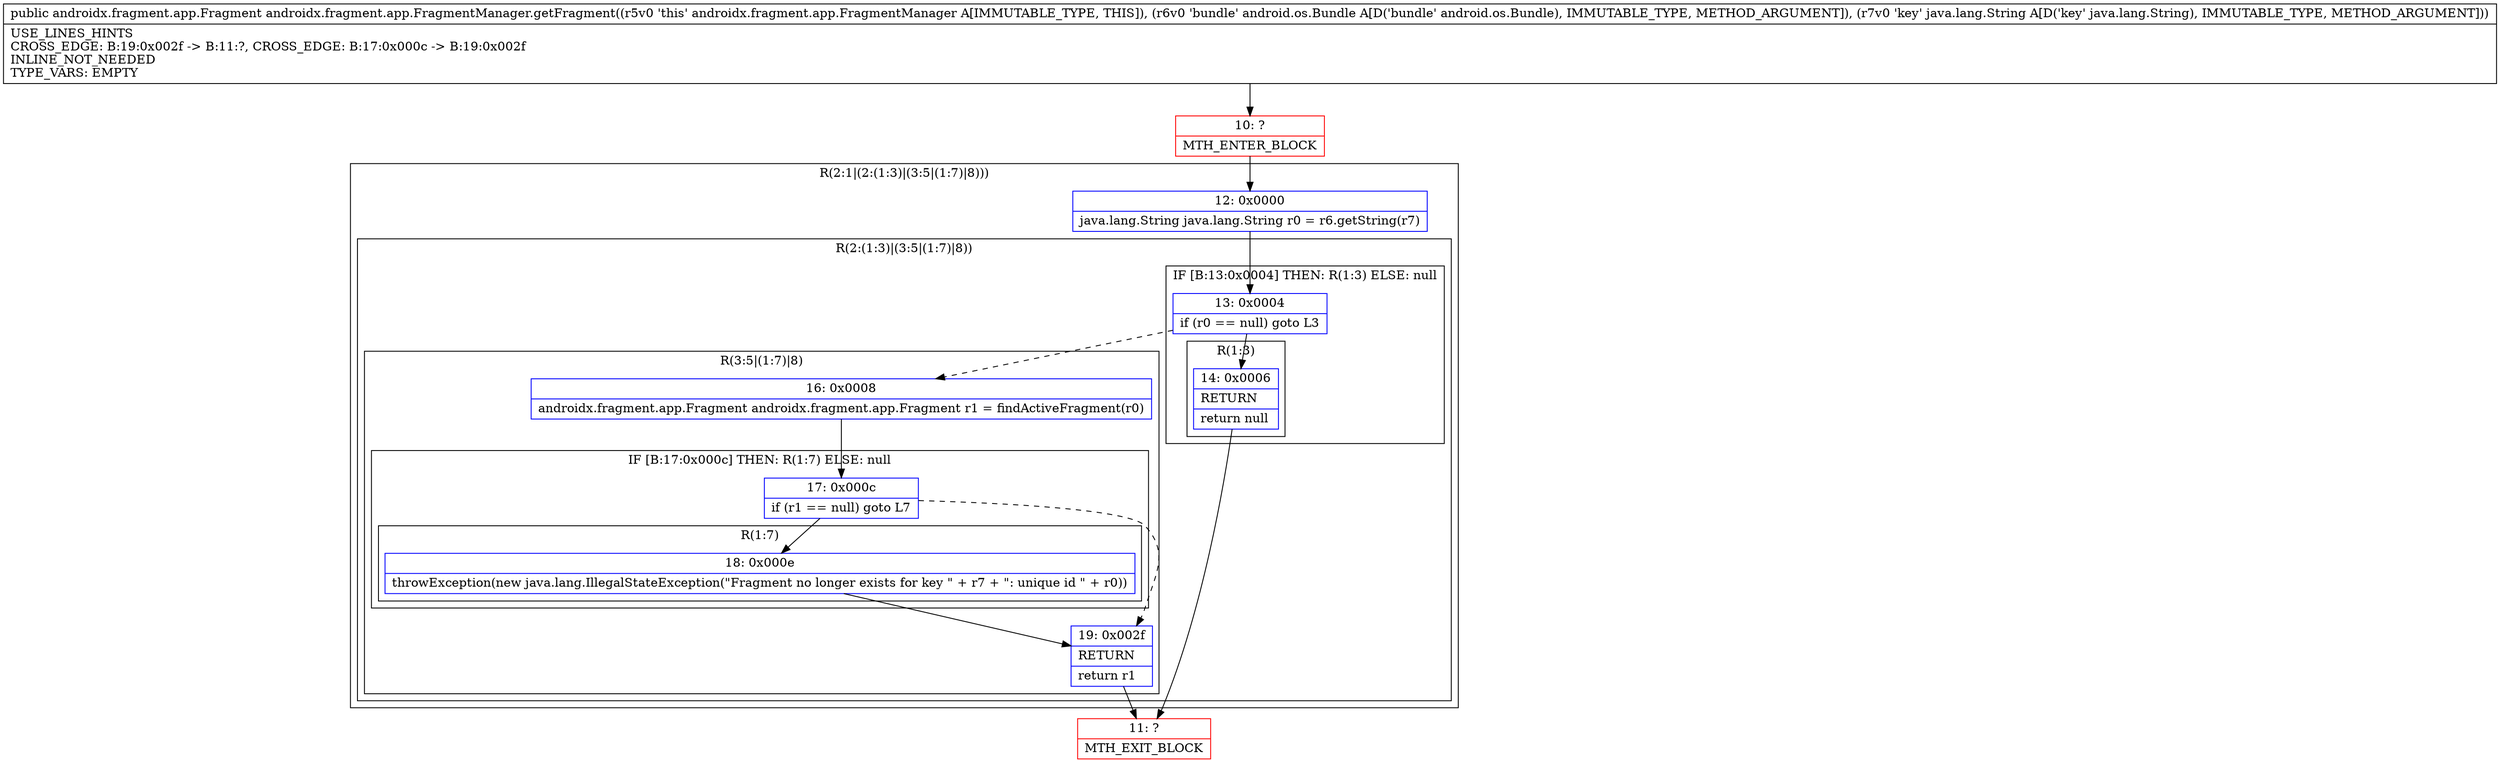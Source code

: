 digraph "CFG forandroidx.fragment.app.FragmentManager.getFragment(Landroid\/os\/Bundle;Ljava\/lang\/String;)Landroidx\/fragment\/app\/Fragment;" {
subgraph cluster_Region_1385502846 {
label = "R(2:1|(2:(1:3)|(3:5|(1:7)|8)))";
node [shape=record,color=blue];
Node_12 [shape=record,label="{12\:\ 0x0000|java.lang.String java.lang.String r0 = r6.getString(r7)\l}"];
subgraph cluster_Region_1375043441 {
label = "R(2:(1:3)|(3:5|(1:7)|8))";
node [shape=record,color=blue];
subgraph cluster_IfRegion_1983838898 {
label = "IF [B:13:0x0004] THEN: R(1:3) ELSE: null";
node [shape=record,color=blue];
Node_13 [shape=record,label="{13\:\ 0x0004|if (r0 == null) goto L3\l}"];
subgraph cluster_Region_124585713 {
label = "R(1:3)";
node [shape=record,color=blue];
Node_14 [shape=record,label="{14\:\ 0x0006|RETURN\l|return null\l}"];
}
}
subgraph cluster_Region_263645585 {
label = "R(3:5|(1:7)|8)";
node [shape=record,color=blue];
Node_16 [shape=record,label="{16\:\ 0x0008|androidx.fragment.app.Fragment androidx.fragment.app.Fragment r1 = findActiveFragment(r0)\l}"];
subgraph cluster_IfRegion_1495425800 {
label = "IF [B:17:0x000c] THEN: R(1:7) ELSE: null";
node [shape=record,color=blue];
Node_17 [shape=record,label="{17\:\ 0x000c|if (r1 == null) goto L7\l}"];
subgraph cluster_Region_588171775 {
label = "R(1:7)";
node [shape=record,color=blue];
Node_18 [shape=record,label="{18\:\ 0x000e|throwException(new java.lang.IllegalStateException(\"Fragment no longer exists for key \" + r7 + \": unique id \" + r0))\l}"];
}
}
Node_19 [shape=record,label="{19\:\ 0x002f|RETURN\l|return r1\l}"];
}
}
}
Node_10 [shape=record,color=red,label="{10\:\ ?|MTH_ENTER_BLOCK\l}"];
Node_11 [shape=record,color=red,label="{11\:\ ?|MTH_EXIT_BLOCK\l}"];
MethodNode[shape=record,label="{public androidx.fragment.app.Fragment androidx.fragment.app.FragmentManager.getFragment((r5v0 'this' androidx.fragment.app.FragmentManager A[IMMUTABLE_TYPE, THIS]), (r6v0 'bundle' android.os.Bundle A[D('bundle' android.os.Bundle), IMMUTABLE_TYPE, METHOD_ARGUMENT]), (r7v0 'key' java.lang.String A[D('key' java.lang.String), IMMUTABLE_TYPE, METHOD_ARGUMENT]))  | USE_LINES_HINTS\lCROSS_EDGE: B:19:0x002f \-\> B:11:?, CROSS_EDGE: B:17:0x000c \-\> B:19:0x002f\lINLINE_NOT_NEEDED\lTYPE_VARS: EMPTY\l}"];
MethodNode -> Node_10;Node_12 -> Node_13;
Node_13 -> Node_14;
Node_13 -> Node_16[style=dashed];
Node_14 -> Node_11;
Node_16 -> Node_17;
Node_17 -> Node_18;
Node_17 -> Node_19[style=dashed];
Node_18 -> Node_19;
Node_19 -> Node_11;
Node_10 -> Node_12;
}


